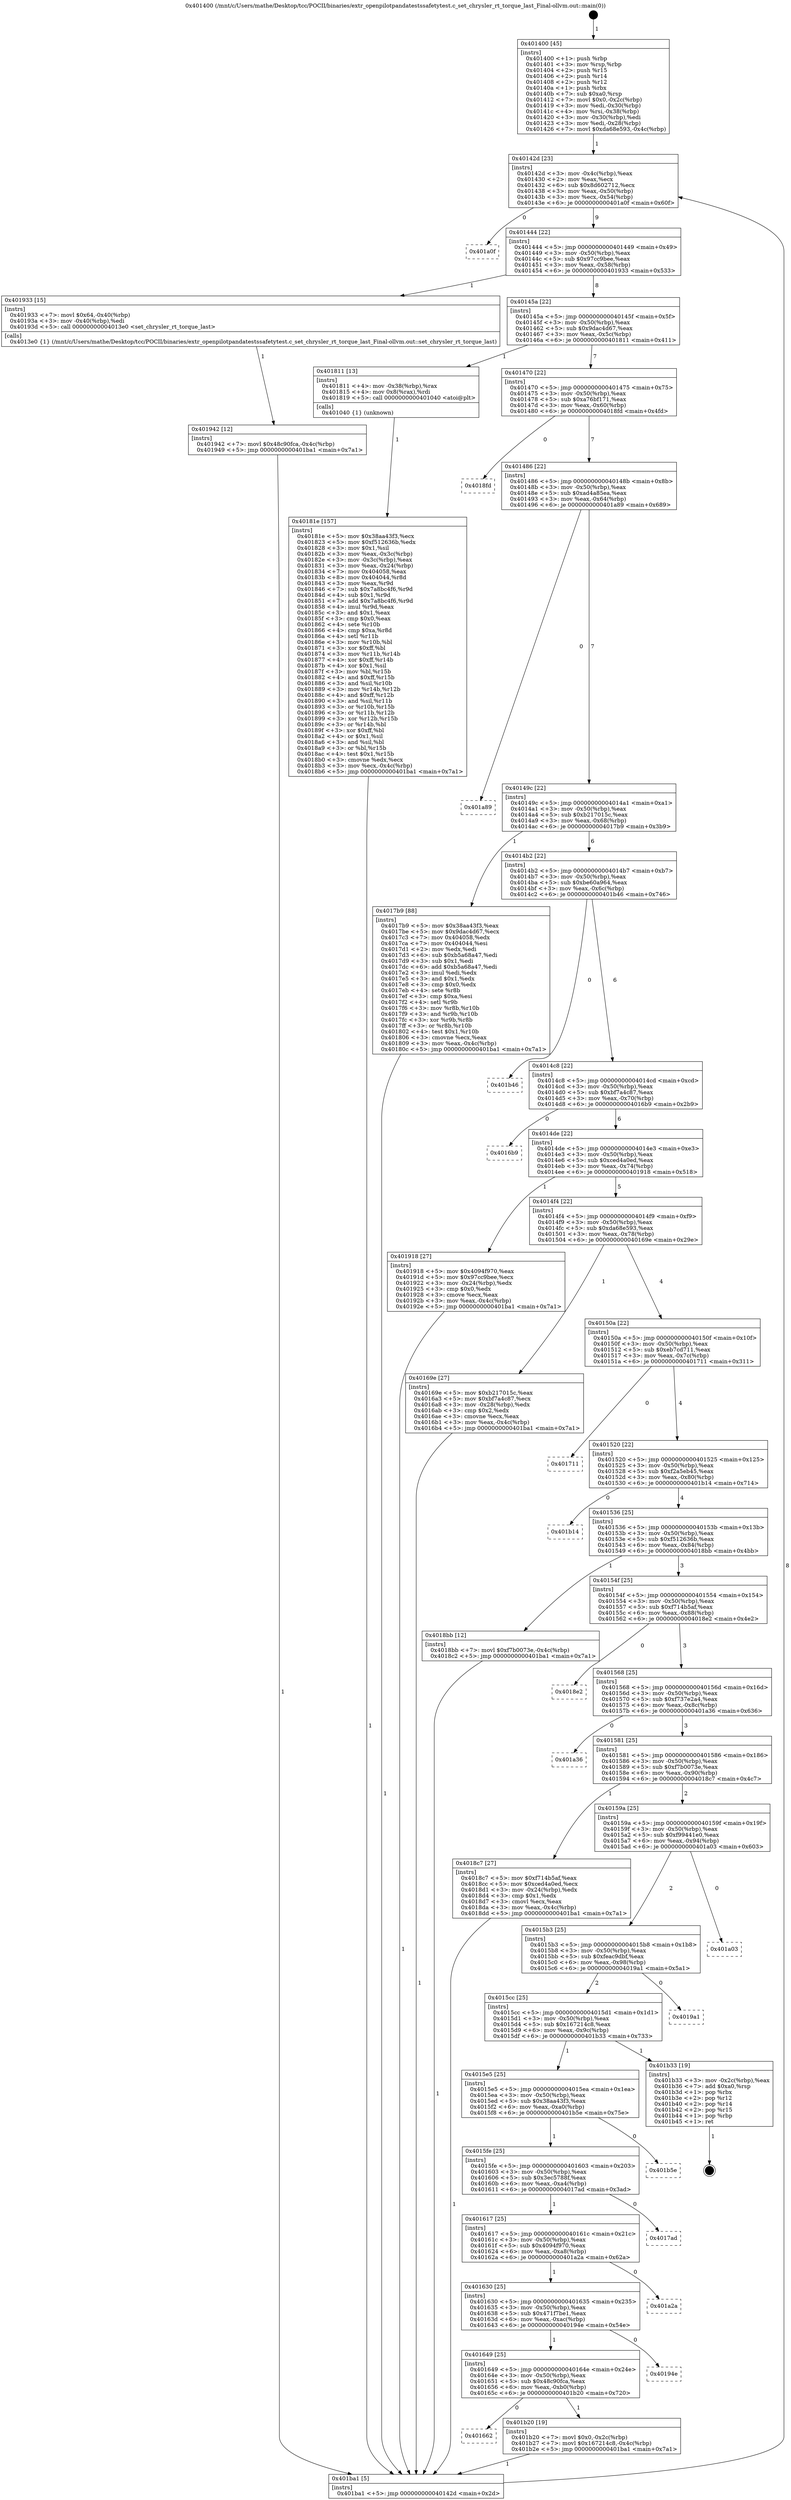 digraph "0x401400" {
  label = "0x401400 (/mnt/c/Users/mathe/Desktop/tcc/POCII/binaries/extr_openpilotpandatestssafetytest.c_set_chrysler_rt_torque_last_Final-ollvm.out::main(0))"
  labelloc = "t"
  node[shape=record]

  Entry [label="",width=0.3,height=0.3,shape=circle,fillcolor=black,style=filled]
  "0x40142d" [label="{
     0x40142d [23]\l
     | [instrs]\l
     &nbsp;&nbsp;0x40142d \<+3\>: mov -0x4c(%rbp),%eax\l
     &nbsp;&nbsp;0x401430 \<+2\>: mov %eax,%ecx\l
     &nbsp;&nbsp;0x401432 \<+6\>: sub $0x8d602712,%ecx\l
     &nbsp;&nbsp;0x401438 \<+3\>: mov %eax,-0x50(%rbp)\l
     &nbsp;&nbsp;0x40143b \<+3\>: mov %ecx,-0x54(%rbp)\l
     &nbsp;&nbsp;0x40143e \<+6\>: je 0000000000401a0f \<main+0x60f\>\l
  }"]
  "0x401a0f" [label="{
     0x401a0f\l
  }", style=dashed]
  "0x401444" [label="{
     0x401444 [22]\l
     | [instrs]\l
     &nbsp;&nbsp;0x401444 \<+5\>: jmp 0000000000401449 \<main+0x49\>\l
     &nbsp;&nbsp;0x401449 \<+3\>: mov -0x50(%rbp),%eax\l
     &nbsp;&nbsp;0x40144c \<+5\>: sub $0x97cc9bee,%eax\l
     &nbsp;&nbsp;0x401451 \<+3\>: mov %eax,-0x58(%rbp)\l
     &nbsp;&nbsp;0x401454 \<+6\>: je 0000000000401933 \<main+0x533\>\l
  }"]
  Exit [label="",width=0.3,height=0.3,shape=circle,fillcolor=black,style=filled,peripheries=2]
  "0x401933" [label="{
     0x401933 [15]\l
     | [instrs]\l
     &nbsp;&nbsp;0x401933 \<+7\>: movl $0x64,-0x40(%rbp)\l
     &nbsp;&nbsp;0x40193a \<+3\>: mov -0x40(%rbp),%edi\l
     &nbsp;&nbsp;0x40193d \<+5\>: call 00000000004013e0 \<set_chrysler_rt_torque_last\>\l
     | [calls]\l
     &nbsp;&nbsp;0x4013e0 \{1\} (/mnt/c/Users/mathe/Desktop/tcc/POCII/binaries/extr_openpilotpandatestssafetytest.c_set_chrysler_rt_torque_last_Final-ollvm.out::set_chrysler_rt_torque_last)\l
  }"]
  "0x40145a" [label="{
     0x40145a [22]\l
     | [instrs]\l
     &nbsp;&nbsp;0x40145a \<+5\>: jmp 000000000040145f \<main+0x5f\>\l
     &nbsp;&nbsp;0x40145f \<+3\>: mov -0x50(%rbp),%eax\l
     &nbsp;&nbsp;0x401462 \<+5\>: sub $0x9dac4d67,%eax\l
     &nbsp;&nbsp;0x401467 \<+3\>: mov %eax,-0x5c(%rbp)\l
     &nbsp;&nbsp;0x40146a \<+6\>: je 0000000000401811 \<main+0x411\>\l
  }"]
  "0x401662" [label="{
     0x401662\l
  }", style=dashed]
  "0x401811" [label="{
     0x401811 [13]\l
     | [instrs]\l
     &nbsp;&nbsp;0x401811 \<+4\>: mov -0x38(%rbp),%rax\l
     &nbsp;&nbsp;0x401815 \<+4\>: mov 0x8(%rax),%rdi\l
     &nbsp;&nbsp;0x401819 \<+5\>: call 0000000000401040 \<atoi@plt\>\l
     | [calls]\l
     &nbsp;&nbsp;0x401040 \{1\} (unknown)\l
  }"]
  "0x401470" [label="{
     0x401470 [22]\l
     | [instrs]\l
     &nbsp;&nbsp;0x401470 \<+5\>: jmp 0000000000401475 \<main+0x75\>\l
     &nbsp;&nbsp;0x401475 \<+3\>: mov -0x50(%rbp),%eax\l
     &nbsp;&nbsp;0x401478 \<+5\>: sub $0xa76bf171,%eax\l
     &nbsp;&nbsp;0x40147d \<+3\>: mov %eax,-0x60(%rbp)\l
     &nbsp;&nbsp;0x401480 \<+6\>: je 00000000004018fd \<main+0x4fd\>\l
  }"]
  "0x401b20" [label="{
     0x401b20 [19]\l
     | [instrs]\l
     &nbsp;&nbsp;0x401b20 \<+7\>: movl $0x0,-0x2c(%rbp)\l
     &nbsp;&nbsp;0x401b27 \<+7\>: movl $0x167214c8,-0x4c(%rbp)\l
     &nbsp;&nbsp;0x401b2e \<+5\>: jmp 0000000000401ba1 \<main+0x7a1\>\l
  }"]
  "0x4018fd" [label="{
     0x4018fd\l
  }", style=dashed]
  "0x401486" [label="{
     0x401486 [22]\l
     | [instrs]\l
     &nbsp;&nbsp;0x401486 \<+5\>: jmp 000000000040148b \<main+0x8b\>\l
     &nbsp;&nbsp;0x40148b \<+3\>: mov -0x50(%rbp),%eax\l
     &nbsp;&nbsp;0x40148e \<+5\>: sub $0xad4a85ea,%eax\l
     &nbsp;&nbsp;0x401493 \<+3\>: mov %eax,-0x64(%rbp)\l
     &nbsp;&nbsp;0x401496 \<+6\>: je 0000000000401a89 \<main+0x689\>\l
  }"]
  "0x401649" [label="{
     0x401649 [25]\l
     | [instrs]\l
     &nbsp;&nbsp;0x401649 \<+5\>: jmp 000000000040164e \<main+0x24e\>\l
     &nbsp;&nbsp;0x40164e \<+3\>: mov -0x50(%rbp),%eax\l
     &nbsp;&nbsp;0x401651 \<+5\>: sub $0x48c90fca,%eax\l
     &nbsp;&nbsp;0x401656 \<+6\>: mov %eax,-0xb0(%rbp)\l
     &nbsp;&nbsp;0x40165c \<+6\>: je 0000000000401b20 \<main+0x720\>\l
  }"]
  "0x401a89" [label="{
     0x401a89\l
  }", style=dashed]
  "0x40149c" [label="{
     0x40149c [22]\l
     | [instrs]\l
     &nbsp;&nbsp;0x40149c \<+5\>: jmp 00000000004014a1 \<main+0xa1\>\l
     &nbsp;&nbsp;0x4014a1 \<+3\>: mov -0x50(%rbp),%eax\l
     &nbsp;&nbsp;0x4014a4 \<+5\>: sub $0xb217015c,%eax\l
     &nbsp;&nbsp;0x4014a9 \<+3\>: mov %eax,-0x68(%rbp)\l
     &nbsp;&nbsp;0x4014ac \<+6\>: je 00000000004017b9 \<main+0x3b9\>\l
  }"]
  "0x40194e" [label="{
     0x40194e\l
  }", style=dashed]
  "0x4017b9" [label="{
     0x4017b9 [88]\l
     | [instrs]\l
     &nbsp;&nbsp;0x4017b9 \<+5\>: mov $0x38aa43f3,%eax\l
     &nbsp;&nbsp;0x4017be \<+5\>: mov $0x9dac4d67,%ecx\l
     &nbsp;&nbsp;0x4017c3 \<+7\>: mov 0x404058,%edx\l
     &nbsp;&nbsp;0x4017ca \<+7\>: mov 0x404044,%esi\l
     &nbsp;&nbsp;0x4017d1 \<+2\>: mov %edx,%edi\l
     &nbsp;&nbsp;0x4017d3 \<+6\>: sub $0xb5a68a47,%edi\l
     &nbsp;&nbsp;0x4017d9 \<+3\>: sub $0x1,%edi\l
     &nbsp;&nbsp;0x4017dc \<+6\>: add $0xb5a68a47,%edi\l
     &nbsp;&nbsp;0x4017e2 \<+3\>: imul %edi,%edx\l
     &nbsp;&nbsp;0x4017e5 \<+3\>: and $0x1,%edx\l
     &nbsp;&nbsp;0x4017e8 \<+3\>: cmp $0x0,%edx\l
     &nbsp;&nbsp;0x4017eb \<+4\>: sete %r8b\l
     &nbsp;&nbsp;0x4017ef \<+3\>: cmp $0xa,%esi\l
     &nbsp;&nbsp;0x4017f2 \<+4\>: setl %r9b\l
     &nbsp;&nbsp;0x4017f6 \<+3\>: mov %r8b,%r10b\l
     &nbsp;&nbsp;0x4017f9 \<+3\>: and %r9b,%r10b\l
     &nbsp;&nbsp;0x4017fc \<+3\>: xor %r9b,%r8b\l
     &nbsp;&nbsp;0x4017ff \<+3\>: or %r8b,%r10b\l
     &nbsp;&nbsp;0x401802 \<+4\>: test $0x1,%r10b\l
     &nbsp;&nbsp;0x401806 \<+3\>: cmovne %ecx,%eax\l
     &nbsp;&nbsp;0x401809 \<+3\>: mov %eax,-0x4c(%rbp)\l
     &nbsp;&nbsp;0x40180c \<+5\>: jmp 0000000000401ba1 \<main+0x7a1\>\l
  }"]
  "0x4014b2" [label="{
     0x4014b2 [22]\l
     | [instrs]\l
     &nbsp;&nbsp;0x4014b2 \<+5\>: jmp 00000000004014b7 \<main+0xb7\>\l
     &nbsp;&nbsp;0x4014b7 \<+3\>: mov -0x50(%rbp),%eax\l
     &nbsp;&nbsp;0x4014ba \<+5\>: sub $0xbe60a964,%eax\l
     &nbsp;&nbsp;0x4014bf \<+3\>: mov %eax,-0x6c(%rbp)\l
     &nbsp;&nbsp;0x4014c2 \<+6\>: je 0000000000401b46 \<main+0x746\>\l
  }"]
  "0x401630" [label="{
     0x401630 [25]\l
     | [instrs]\l
     &nbsp;&nbsp;0x401630 \<+5\>: jmp 0000000000401635 \<main+0x235\>\l
     &nbsp;&nbsp;0x401635 \<+3\>: mov -0x50(%rbp),%eax\l
     &nbsp;&nbsp;0x401638 \<+5\>: sub $0x471f7be1,%eax\l
     &nbsp;&nbsp;0x40163d \<+6\>: mov %eax,-0xac(%rbp)\l
     &nbsp;&nbsp;0x401643 \<+6\>: je 000000000040194e \<main+0x54e\>\l
  }"]
  "0x401b46" [label="{
     0x401b46\l
  }", style=dashed]
  "0x4014c8" [label="{
     0x4014c8 [22]\l
     | [instrs]\l
     &nbsp;&nbsp;0x4014c8 \<+5\>: jmp 00000000004014cd \<main+0xcd\>\l
     &nbsp;&nbsp;0x4014cd \<+3\>: mov -0x50(%rbp),%eax\l
     &nbsp;&nbsp;0x4014d0 \<+5\>: sub $0xbf7a4c87,%eax\l
     &nbsp;&nbsp;0x4014d5 \<+3\>: mov %eax,-0x70(%rbp)\l
     &nbsp;&nbsp;0x4014d8 \<+6\>: je 00000000004016b9 \<main+0x2b9\>\l
  }"]
  "0x401a2a" [label="{
     0x401a2a\l
  }", style=dashed]
  "0x4016b9" [label="{
     0x4016b9\l
  }", style=dashed]
  "0x4014de" [label="{
     0x4014de [22]\l
     | [instrs]\l
     &nbsp;&nbsp;0x4014de \<+5\>: jmp 00000000004014e3 \<main+0xe3\>\l
     &nbsp;&nbsp;0x4014e3 \<+3\>: mov -0x50(%rbp),%eax\l
     &nbsp;&nbsp;0x4014e6 \<+5\>: sub $0xced4a0ed,%eax\l
     &nbsp;&nbsp;0x4014eb \<+3\>: mov %eax,-0x74(%rbp)\l
     &nbsp;&nbsp;0x4014ee \<+6\>: je 0000000000401918 \<main+0x518\>\l
  }"]
  "0x401617" [label="{
     0x401617 [25]\l
     | [instrs]\l
     &nbsp;&nbsp;0x401617 \<+5\>: jmp 000000000040161c \<main+0x21c\>\l
     &nbsp;&nbsp;0x40161c \<+3\>: mov -0x50(%rbp),%eax\l
     &nbsp;&nbsp;0x40161f \<+5\>: sub $0x4094f970,%eax\l
     &nbsp;&nbsp;0x401624 \<+6\>: mov %eax,-0xa8(%rbp)\l
     &nbsp;&nbsp;0x40162a \<+6\>: je 0000000000401a2a \<main+0x62a\>\l
  }"]
  "0x401918" [label="{
     0x401918 [27]\l
     | [instrs]\l
     &nbsp;&nbsp;0x401918 \<+5\>: mov $0x4094f970,%eax\l
     &nbsp;&nbsp;0x40191d \<+5\>: mov $0x97cc9bee,%ecx\l
     &nbsp;&nbsp;0x401922 \<+3\>: mov -0x24(%rbp),%edx\l
     &nbsp;&nbsp;0x401925 \<+3\>: cmp $0x0,%edx\l
     &nbsp;&nbsp;0x401928 \<+3\>: cmove %ecx,%eax\l
     &nbsp;&nbsp;0x40192b \<+3\>: mov %eax,-0x4c(%rbp)\l
     &nbsp;&nbsp;0x40192e \<+5\>: jmp 0000000000401ba1 \<main+0x7a1\>\l
  }"]
  "0x4014f4" [label="{
     0x4014f4 [22]\l
     | [instrs]\l
     &nbsp;&nbsp;0x4014f4 \<+5\>: jmp 00000000004014f9 \<main+0xf9\>\l
     &nbsp;&nbsp;0x4014f9 \<+3\>: mov -0x50(%rbp),%eax\l
     &nbsp;&nbsp;0x4014fc \<+5\>: sub $0xda68e593,%eax\l
     &nbsp;&nbsp;0x401501 \<+3\>: mov %eax,-0x78(%rbp)\l
     &nbsp;&nbsp;0x401504 \<+6\>: je 000000000040169e \<main+0x29e\>\l
  }"]
  "0x4017ad" [label="{
     0x4017ad\l
  }", style=dashed]
  "0x40169e" [label="{
     0x40169e [27]\l
     | [instrs]\l
     &nbsp;&nbsp;0x40169e \<+5\>: mov $0xb217015c,%eax\l
     &nbsp;&nbsp;0x4016a3 \<+5\>: mov $0xbf7a4c87,%ecx\l
     &nbsp;&nbsp;0x4016a8 \<+3\>: mov -0x28(%rbp),%edx\l
     &nbsp;&nbsp;0x4016ab \<+3\>: cmp $0x2,%edx\l
     &nbsp;&nbsp;0x4016ae \<+3\>: cmovne %ecx,%eax\l
     &nbsp;&nbsp;0x4016b1 \<+3\>: mov %eax,-0x4c(%rbp)\l
     &nbsp;&nbsp;0x4016b4 \<+5\>: jmp 0000000000401ba1 \<main+0x7a1\>\l
  }"]
  "0x40150a" [label="{
     0x40150a [22]\l
     | [instrs]\l
     &nbsp;&nbsp;0x40150a \<+5\>: jmp 000000000040150f \<main+0x10f\>\l
     &nbsp;&nbsp;0x40150f \<+3\>: mov -0x50(%rbp),%eax\l
     &nbsp;&nbsp;0x401512 \<+5\>: sub $0xeb7cd711,%eax\l
     &nbsp;&nbsp;0x401517 \<+3\>: mov %eax,-0x7c(%rbp)\l
     &nbsp;&nbsp;0x40151a \<+6\>: je 0000000000401711 \<main+0x311\>\l
  }"]
  "0x401ba1" [label="{
     0x401ba1 [5]\l
     | [instrs]\l
     &nbsp;&nbsp;0x401ba1 \<+5\>: jmp 000000000040142d \<main+0x2d\>\l
  }"]
  "0x401400" [label="{
     0x401400 [45]\l
     | [instrs]\l
     &nbsp;&nbsp;0x401400 \<+1\>: push %rbp\l
     &nbsp;&nbsp;0x401401 \<+3\>: mov %rsp,%rbp\l
     &nbsp;&nbsp;0x401404 \<+2\>: push %r15\l
     &nbsp;&nbsp;0x401406 \<+2\>: push %r14\l
     &nbsp;&nbsp;0x401408 \<+2\>: push %r12\l
     &nbsp;&nbsp;0x40140a \<+1\>: push %rbx\l
     &nbsp;&nbsp;0x40140b \<+7\>: sub $0xa0,%rsp\l
     &nbsp;&nbsp;0x401412 \<+7\>: movl $0x0,-0x2c(%rbp)\l
     &nbsp;&nbsp;0x401419 \<+3\>: mov %edi,-0x30(%rbp)\l
     &nbsp;&nbsp;0x40141c \<+4\>: mov %rsi,-0x38(%rbp)\l
     &nbsp;&nbsp;0x401420 \<+3\>: mov -0x30(%rbp),%edi\l
     &nbsp;&nbsp;0x401423 \<+3\>: mov %edi,-0x28(%rbp)\l
     &nbsp;&nbsp;0x401426 \<+7\>: movl $0xda68e593,-0x4c(%rbp)\l
  }"]
  "0x40181e" [label="{
     0x40181e [157]\l
     | [instrs]\l
     &nbsp;&nbsp;0x40181e \<+5\>: mov $0x38aa43f3,%ecx\l
     &nbsp;&nbsp;0x401823 \<+5\>: mov $0xf512636b,%edx\l
     &nbsp;&nbsp;0x401828 \<+3\>: mov $0x1,%sil\l
     &nbsp;&nbsp;0x40182b \<+3\>: mov %eax,-0x3c(%rbp)\l
     &nbsp;&nbsp;0x40182e \<+3\>: mov -0x3c(%rbp),%eax\l
     &nbsp;&nbsp;0x401831 \<+3\>: mov %eax,-0x24(%rbp)\l
     &nbsp;&nbsp;0x401834 \<+7\>: mov 0x404058,%eax\l
     &nbsp;&nbsp;0x40183b \<+8\>: mov 0x404044,%r8d\l
     &nbsp;&nbsp;0x401843 \<+3\>: mov %eax,%r9d\l
     &nbsp;&nbsp;0x401846 \<+7\>: sub $0x7a8bc4f6,%r9d\l
     &nbsp;&nbsp;0x40184d \<+4\>: sub $0x1,%r9d\l
     &nbsp;&nbsp;0x401851 \<+7\>: add $0x7a8bc4f6,%r9d\l
     &nbsp;&nbsp;0x401858 \<+4\>: imul %r9d,%eax\l
     &nbsp;&nbsp;0x40185c \<+3\>: and $0x1,%eax\l
     &nbsp;&nbsp;0x40185f \<+3\>: cmp $0x0,%eax\l
     &nbsp;&nbsp;0x401862 \<+4\>: sete %r10b\l
     &nbsp;&nbsp;0x401866 \<+4\>: cmp $0xa,%r8d\l
     &nbsp;&nbsp;0x40186a \<+4\>: setl %r11b\l
     &nbsp;&nbsp;0x40186e \<+3\>: mov %r10b,%bl\l
     &nbsp;&nbsp;0x401871 \<+3\>: xor $0xff,%bl\l
     &nbsp;&nbsp;0x401874 \<+3\>: mov %r11b,%r14b\l
     &nbsp;&nbsp;0x401877 \<+4\>: xor $0xff,%r14b\l
     &nbsp;&nbsp;0x40187b \<+4\>: xor $0x1,%sil\l
     &nbsp;&nbsp;0x40187f \<+3\>: mov %bl,%r15b\l
     &nbsp;&nbsp;0x401882 \<+4\>: and $0xff,%r15b\l
     &nbsp;&nbsp;0x401886 \<+3\>: and %sil,%r10b\l
     &nbsp;&nbsp;0x401889 \<+3\>: mov %r14b,%r12b\l
     &nbsp;&nbsp;0x40188c \<+4\>: and $0xff,%r12b\l
     &nbsp;&nbsp;0x401890 \<+3\>: and %sil,%r11b\l
     &nbsp;&nbsp;0x401893 \<+3\>: or %r10b,%r15b\l
     &nbsp;&nbsp;0x401896 \<+3\>: or %r11b,%r12b\l
     &nbsp;&nbsp;0x401899 \<+3\>: xor %r12b,%r15b\l
     &nbsp;&nbsp;0x40189c \<+3\>: or %r14b,%bl\l
     &nbsp;&nbsp;0x40189f \<+3\>: xor $0xff,%bl\l
     &nbsp;&nbsp;0x4018a2 \<+4\>: or $0x1,%sil\l
     &nbsp;&nbsp;0x4018a6 \<+3\>: and %sil,%bl\l
     &nbsp;&nbsp;0x4018a9 \<+3\>: or %bl,%r15b\l
     &nbsp;&nbsp;0x4018ac \<+4\>: test $0x1,%r15b\l
     &nbsp;&nbsp;0x4018b0 \<+3\>: cmovne %edx,%ecx\l
     &nbsp;&nbsp;0x4018b3 \<+3\>: mov %ecx,-0x4c(%rbp)\l
     &nbsp;&nbsp;0x4018b6 \<+5\>: jmp 0000000000401ba1 \<main+0x7a1\>\l
  }"]
  "0x4015fe" [label="{
     0x4015fe [25]\l
     | [instrs]\l
     &nbsp;&nbsp;0x4015fe \<+5\>: jmp 0000000000401603 \<main+0x203\>\l
     &nbsp;&nbsp;0x401603 \<+3\>: mov -0x50(%rbp),%eax\l
     &nbsp;&nbsp;0x401606 \<+5\>: sub $0x3ec5788f,%eax\l
     &nbsp;&nbsp;0x40160b \<+6\>: mov %eax,-0xa4(%rbp)\l
     &nbsp;&nbsp;0x401611 \<+6\>: je 00000000004017ad \<main+0x3ad\>\l
  }"]
  "0x401711" [label="{
     0x401711\l
  }", style=dashed]
  "0x401520" [label="{
     0x401520 [22]\l
     | [instrs]\l
     &nbsp;&nbsp;0x401520 \<+5\>: jmp 0000000000401525 \<main+0x125\>\l
     &nbsp;&nbsp;0x401525 \<+3\>: mov -0x50(%rbp),%eax\l
     &nbsp;&nbsp;0x401528 \<+5\>: sub $0xf2a5eb45,%eax\l
     &nbsp;&nbsp;0x40152d \<+3\>: mov %eax,-0x80(%rbp)\l
     &nbsp;&nbsp;0x401530 \<+6\>: je 0000000000401b14 \<main+0x714\>\l
  }"]
  "0x401b5e" [label="{
     0x401b5e\l
  }", style=dashed]
  "0x401b14" [label="{
     0x401b14\l
  }", style=dashed]
  "0x401536" [label="{
     0x401536 [25]\l
     | [instrs]\l
     &nbsp;&nbsp;0x401536 \<+5\>: jmp 000000000040153b \<main+0x13b\>\l
     &nbsp;&nbsp;0x40153b \<+3\>: mov -0x50(%rbp),%eax\l
     &nbsp;&nbsp;0x40153e \<+5\>: sub $0xf512636b,%eax\l
     &nbsp;&nbsp;0x401543 \<+6\>: mov %eax,-0x84(%rbp)\l
     &nbsp;&nbsp;0x401549 \<+6\>: je 00000000004018bb \<main+0x4bb\>\l
  }"]
  "0x4015e5" [label="{
     0x4015e5 [25]\l
     | [instrs]\l
     &nbsp;&nbsp;0x4015e5 \<+5\>: jmp 00000000004015ea \<main+0x1ea\>\l
     &nbsp;&nbsp;0x4015ea \<+3\>: mov -0x50(%rbp),%eax\l
     &nbsp;&nbsp;0x4015ed \<+5\>: sub $0x38aa43f3,%eax\l
     &nbsp;&nbsp;0x4015f2 \<+6\>: mov %eax,-0xa0(%rbp)\l
     &nbsp;&nbsp;0x4015f8 \<+6\>: je 0000000000401b5e \<main+0x75e\>\l
  }"]
  "0x4018bb" [label="{
     0x4018bb [12]\l
     | [instrs]\l
     &nbsp;&nbsp;0x4018bb \<+7\>: movl $0xf7b0073e,-0x4c(%rbp)\l
     &nbsp;&nbsp;0x4018c2 \<+5\>: jmp 0000000000401ba1 \<main+0x7a1\>\l
  }"]
  "0x40154f" [label="{
     0x40154f [25]\l
     | [instrs]\l
     &nbsp;&nbsp;0x40154f \<+5\>: jmp 0000000000401554 \<main+0x154\>\l
     &nbsp;&nbsp;0x401554 \<+3\>: mov -0x50(%rbp),%eax\l
     &nbsp;&nbsp;0x401557 \<+5\>: sub $0xf714b5af,%eax\l
     &nbsp;&nbsp;0x40155c \<+6\>: mov %eax,-0x88(%rbp)\l
     &nbsp;&nbsp;0x401562 \<+6\>: je 00000000004018e2 \<main+0x4e2\>\l
  }"]
  "0x401b33" [label="{
     0x401b33 [19]\l
     | [instrs]\l
     &nbsp;&nbsp;0x401b33 \<+3\>: mov -0x2c(%rbp),%eax\l
     &nbsp;&nbsp;0x401b36 \<+7\>: add $0xa0,%rsp\l
     &nbsp;&nbsp;0x401b3d \<+1\>: pop %rbx\l
     &nbsp;&nbsp;0x401b3e \<+2\>: pop %r12\l
     &nbsp;&nbsp;0x401b40 \<+2\>: pop %r14\l
     &nbsp;&nbsp;0x401b42 \<+2\>: pop %r15\l
     &nbsp;&nbsp;0x401b44 \<+1\>: pop %rbp\l
     &nbsp;&nbsp;0x401b45 \<+1\>: ret\l
  }"]
  "0x4018e2" [label="{
     0x4018e2\l
  }", style=dashed]
  "0x401568" [label="{
     0x401568 [25]\l
     | [instrs]\l
     &nbsp;&nbsp;0x401568 \<+5\>: jmp 000000000040156d \<main+0x16d\>\l
     &nbsp;&nbsp;0x40156d \<+3\>: mov -0x50(%rbp),%eax\l
     &nbsp;&nbsp;0x401570 \<+5\>: sub $0xf737e2a4,%eax\l
     &nbsp;&nbsp;0x401575 \<+6\>: mov %eax,-0x8c(%rbp)\l
     &nbsp;&nbsp;0x40157b \<+6\>: je 0000000000401a36 \<main+0x636\>\l
  }"]
  "0x4015cc" [label="{
     0x4015cc [25]\l
     | [instrs]\l
     &nbsp;&nbsp;0x4015cc \<+5\>: jmp 00000000004015d1 \<main+0x1d1\>\l
     &nbsp;&nbsp;0x4015d1 \<+3\>: mov -0x50(%rbp),%eax\l
     &nbsp;&nbsp;0x4015d4 \<+5\>: sub $0x167214c8,%eax\l
     &nbsp;&nbsp;0x4015d9 \<+6\>: mov %eax,-0x9c(%rbp)\l
     &nbsp;&nbsp;0x4015df \<+6\>: je 0000000000401b33 \<main+0x733\>\l
  }"]
  "0x401a36" [label="{
     0x401a36\l
  }", style=dashed]
  "0x401581" [label="{
     0x401581 [25]\l
     | [instrs]\l
     &nbsp;&nbsp;0x401581 \<+5\>: jmp 0000000000401586 \<main+0x186\>\l
     &nbsp;&nbsp;0x401586 \<+3\>: mov -0x50(%rbp),%eax\l
     &nbsp;&nbsp;0x401589 \<+5\>: sub $0xf7b0073e,%eax\l
     &nbsp;&nbsp;0x40158e \<+6\>: mov %eax,-0x90(%rbp)\l
     &nbsp;&nbsp;0x401594 \<+6\>: je 00000000004018c7 \<main+0x4c7\>\l
  }"]
  "0x4019a1" [label="{
     0x4019a1\l
  }", style=dashed]
  "0x4018c7" [label="{
     0x4018c7 [27]\l
     | [instrs]\l
     &nbsp;&nbsp;0x4018c7 \<+5\>: mov $0xf714b5af,%eax\l
     &nbsp;&nbsp;0x4018cc \<+5\>: mov $0xced4a0ed,%ecx\l
     &nbsp;&nbsp;0x4018d1 \<+3\>: mov -0x24(%rbp),%edx\l
     &nbsp;&nbsp;0x4018d4 \<+3\>: cmp $0x1,%edx\l
     &nbsp;&nbsp;0x4018d7 \<+3\>: cmovl %ecx,%eax\l
     &nbsp;&nbsp;0x4018da \<+3\>: mov %eax,-0x4c(%rbp)\l
     &nbsp;&nbsp;0x4018dd \<+5\>: jmp 0000000000401ba1 \<main+0x7a1\>\l
  }"]
  "0x40159a" [label="{
     0x40159a [25]\l
     | [instrs]\l
     &nbsp;&nbsp;0x40159a \<+5\>: jmp 000000000040159f \<main+0x19f\>\l
     &nbsp;&nbsp;0x40159f \<+3\>: mov -0x50(%rbp),%eax\l
     &nbsp;&nbsp;0x4015a2 \<+5\>: sub $0xf99441e0,%eax\l
     &nbsp;&nbsp;0x4015a7 \<+6\>: mov %eax,-0x94(%rbp)\l
     &nbsp;&nbsp;0x4015ad \<+6\>: je 0000000000401a03 \<main+0x603\>\l
  }"]
  "0x401942" [label="{
     0x401942 [12]\l
     | [instrs]\l
     &nbsp;&nbsp;0x401942 \<+7\>: movl $0x48c90fca,-0x4c(%rbp)\l
     &nbsp;&nbsp;0x401949 \<+5\>: jmp 0000000000401ba1 \<main+0x7a1\>\l
  }"]
  "0x4015b3" [label="{
     0x4015b3 [25]\l
     | [instrs]\l
     &nbsp;&nbsp;0x4015b3 \<+5\>: jmp 00000000004015b8 \<main+0x1b8\>\l
     &nbsp;&nbsp;0x4015b8 \<+3\>: mov -0x50(%rbp),%eax\l
     &nbsp;&nbsp;0x4015bb \<+5\>: sub $0xfeac9dbf,%eax\l
     &nbsp;&nbsp;0x4015c0 \<+6\>: mov %eax,-0x98(%rbp)\l
     &nbsp;&nbsp;0x4015c6 \<+6\>: je 00000000004019a1 \<main+0x5a1\>\l
  }"]
  "0x401a03" [label="{
     0x401a03\l
  }", style=dashed]
  Entry -> "0x401400" [label=" 1"]
  "0x40142d" -> "0x401a0f" [label=" 0"]
  "0x40142d" -> "0x401444" [label=" 9"]
  "0x401b33" -> Exit [label=" 1"]
  "0x401444" -> "0x401933" [label=" 1"]
  "0x401444" -> "0x40145a" [label=" 8"]
  "0x401b20" -> "0x401ba1" [label=" 1"]
  "0x40145a" -> "0x401811" [label=" 1"]
  "0x40145a" -> "0x401470" [label=" 7"]
  "0x401649" -> "0x401662" [label=" 0"]
  "0x401470" -> "0x4018fd" [label=" 0"]
  "0x401470" -> "0x401486" [label=" 7"]
  "0x401649" -> "0x401b20" [label=" 1"]
  "0x401486" -> "0x401a89" [label=" 0"]
  "0x401486" -> "0x40149c" [label=" 7"]
  "0x401630" -> "0x401649" [label=" 1"]
  "0x40149c" -> "0x4017b9" [label=" 1"]
  "0x40149c" -> "0x4014b2" [label=" 6"]
  "0x401630" -> "0x40194e" [label=" 0"]
  "0x4014b2" -> "0x401b46" [label=" 0"]
  "0x4014b2" -> "0x4014c8" [label=" 6"]
  "0x401617" -> "0x401630" [label=" 1"]
  "0x4014c8" -> "0x4016b9" [label=" 0"]
  "0x4014c8" -> "0x4014de" [label=" 6"]
  "0x401617" -> "0x401a2a" [label=" 0"]
  "0x4014de" -> "0x401918" [label=" 1"]
  "0x4014de" -> "0x4014f4" [label=" 5"]
  "0x4015fe" -> "0x401617" [label=" 1"]
  "0x4014f4" -> "0x40169e" [label=" 1"]
  "0x4014f4" -> "0x40150a" [label=" 4"]
  "0x40169e" -> "0x401ba1" [label=" 1"]
  "0x401400" -> "0x40142d" [label=" 1"]
  "0x401ba1" -> "0x40142d" [label=" 8"]
  "0x4017b9" -> "0x401ba1" [label=" 1"]
  "0x401811" -> "0x40181e" [label=" 1"]
  "0x40181e" -> "0x401ba1" [label=" 1"]
  "0x4015fe" -> "0x4017ad" [label=" 0"]
  "0x40150a" -> "0x401711" [label=" 0"]
  "0x40150a" -> "0x401520" [label=" 4"]
  "0x4015e5" -> "0x4015fe" [label=" 1"]
  "0x401520" -> "0x401b14" [label=" 0"]
  "0x401520" -> "0x401536" [label=" 4"]
  "0x4015e5" -> "0x401b5e" [label=" 0"]
  "0x401536" -> "0x4018bb" [label=" 1"]
  "0x401536" -> "0x40154f" [label=" 3"]
  "0x4018bb" -> "0x401ba1" [label=" 1"]
  "0x4015cc" -> "0x4015e5" [label=" 1"]
  "0x40154f" -> "0x4018e2" [label=" 0"]
  "0x40154f" -> "0x401568" [label=" 3"]
  "0x4015cc" -> "0x401b33" [label=" 1"]
  "0x401568" -> "0x401a36" [label=" 0"]
  "0x401568" -> "0x401581" [label=" 3"]
  "0x4015b3" -> "0x4015cc" [label=" 2"]
  "0x401581" -> "0x4018c7" [label=" 1"]
  "0x401581" -> "0x40159a" [label=" 2"]
  "0x4018c7" -> "0x401ba1" [label=" 1"]
  "0x401918" -> "0x401ba1" [label=" 1"]
  "0x401933" -> "0x401942" [label=" 1"]
  "0x401942" -> "0x401ba1" [label=" 1"]
  "0x4015b3" -> "0x4019a1" [label=" 0"]
  "0x40159a" -> "0x401a03" [label=" 0"]
  "0x40159a" -> "0x4015b3" [label=" 2"]
}

